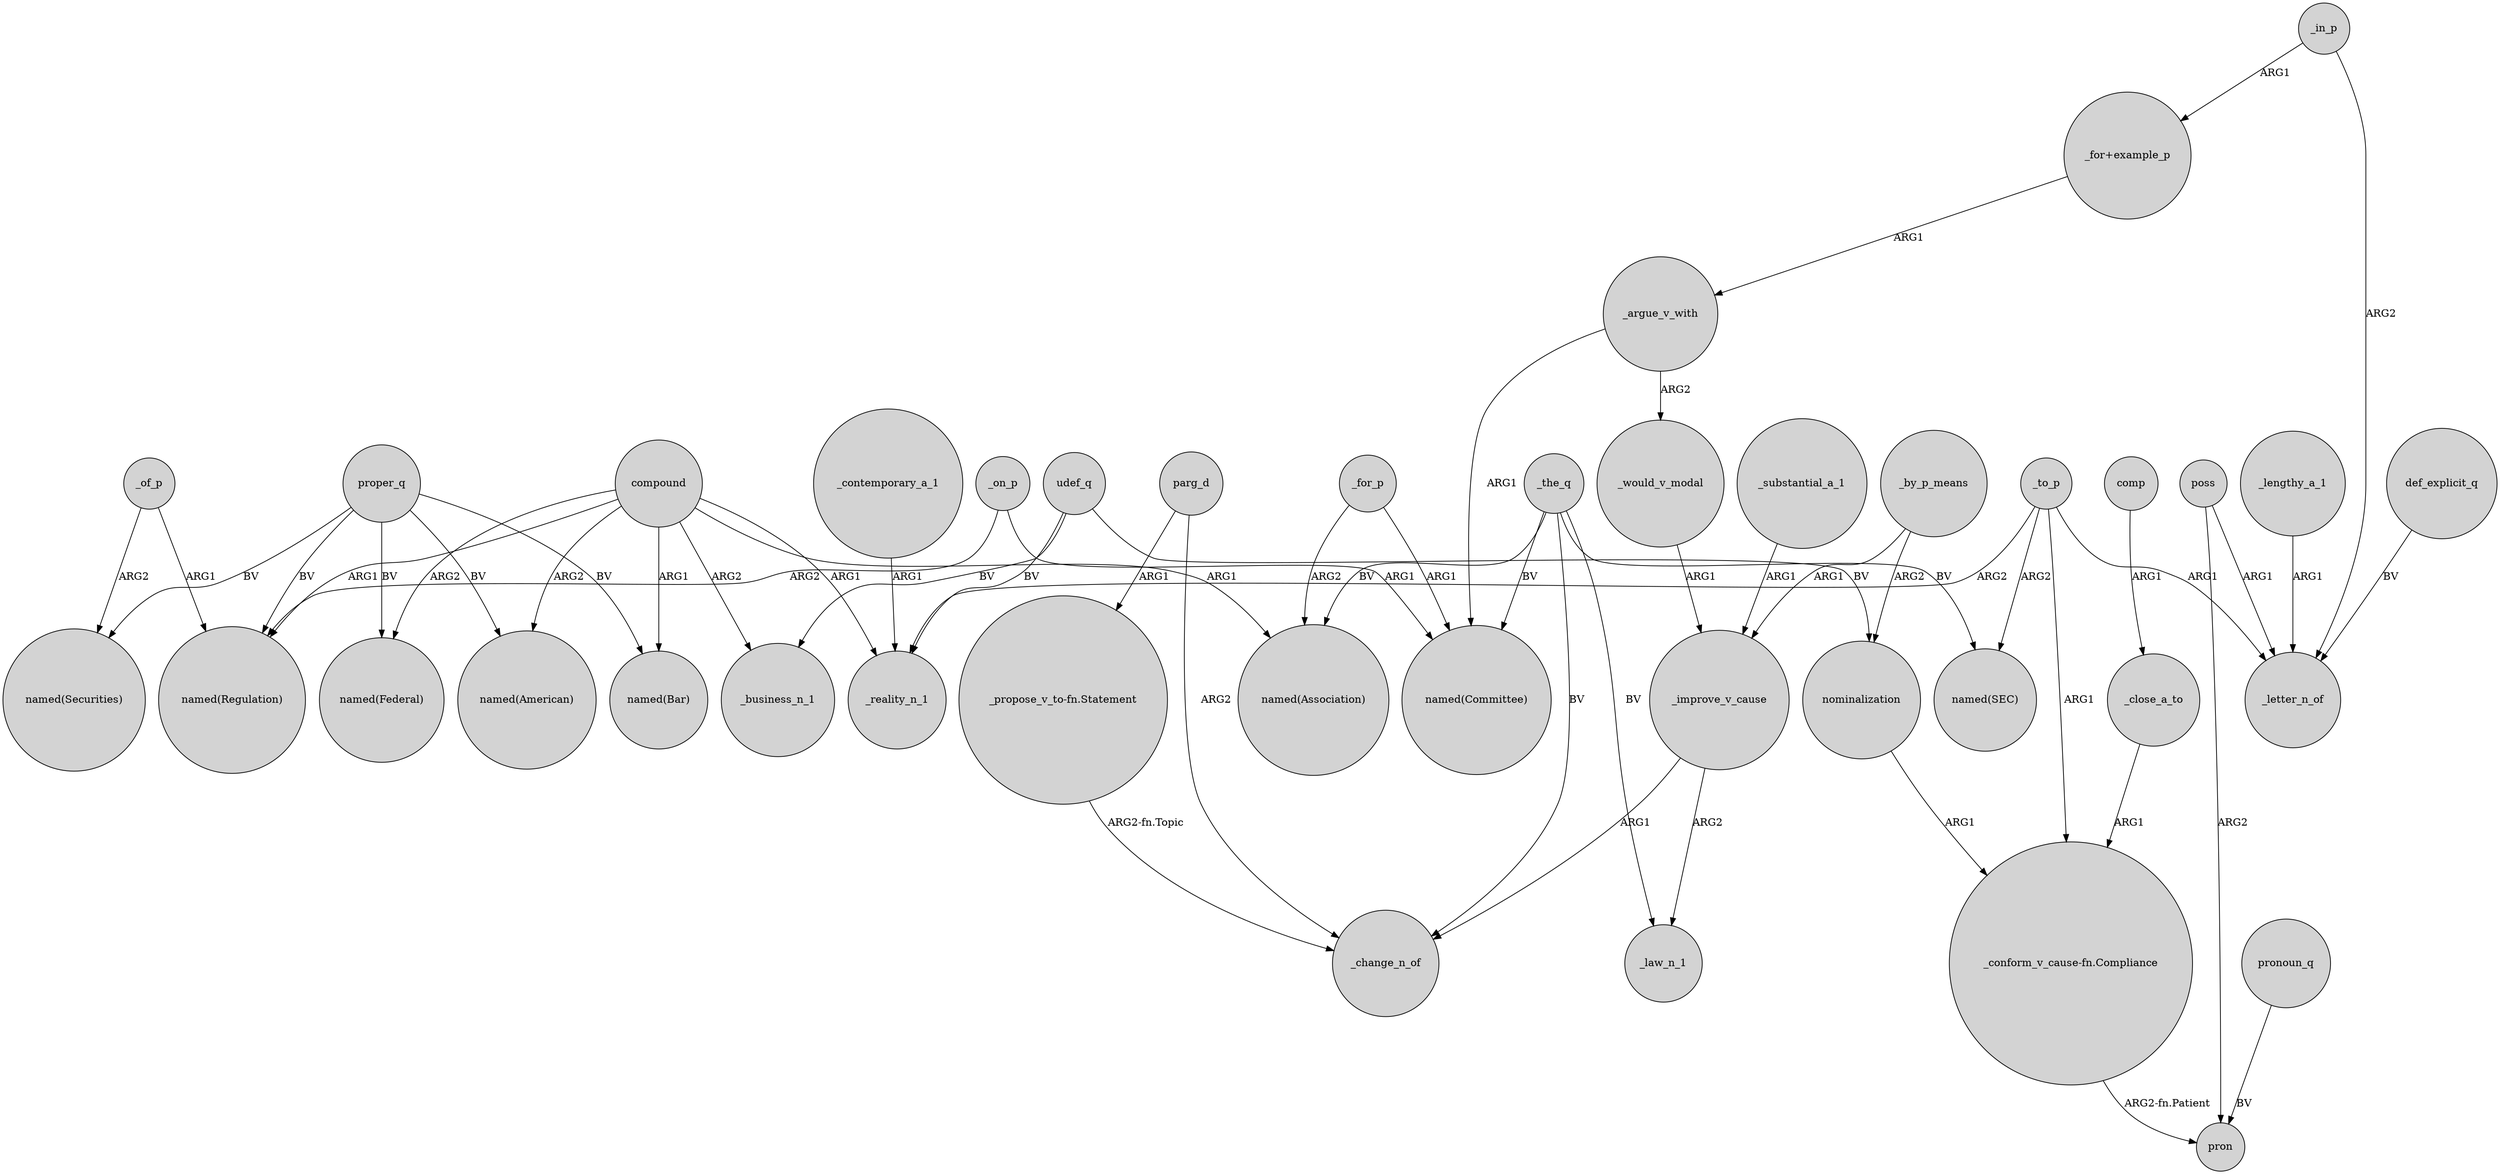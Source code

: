 digraph {
	node [shape=circle style=filled]
	_of_p -> "named(Regulation)" [label=ARG1]
	"_for+example_p" -> _argue_v_with [label=ARG1]
	parg_d -> _change_n_of [label=ARG2]
	_by_p_means -> _improve_v_cause [label=ARG1]
	comp -> _close_a_to [label=ARG1]
	compound -> "named(Bar)" [label=ARG1]
	_by_p_means -> nominalization [label=ARG2]
	poss -> pron [label=ARG2]
	_on_p -> "named(Regulation)" [label=ARG2]
	_to_p -> _reality_n_1 [label=ARG2]
	"_propose_v_to-fn.Statement" -> _change_n_of [label="ARG2-fn.Topic"]
	proper_q -> "named(American)" [label=BV]
	_would_v_modal -> _improve_v_cause [label=ARG1]
	_to_p -> "named(SEC)" [label=ARG2]
	poss -> _letter_n_of [label=ARG1]
	_on_p -> "named(Committee)" [label=ARG1]
	_to_p -> "_conform_v_cause-fn.Compliance" [label=ARG1]
	parg_d -> "_propose_v_to-fn.Statement" [label=ARG1]
	udef_q -> _reality_n_1 [label=BV]
	_argue_v_with -> "named(Committee)" [label=ARG1]
	compound -> "named(Regulation)" [label=ARG1]
	compound -> "named(American)" [label=ARG2]
	proper_q -> "named(Regulation)" [label=BV]
	_close_a_to -> "_conform_v_cause-fn.Compliance" [label=ARG1]
	compound -> _reality_n_1 [label=ARG1]
	pronoun_q -> pron [label=BV]
	_improve_v_cause -> _change_n_of [label=ARG1]
	_to_p -> _letter_n_of [label=ARG1]
	nominalization -> "_conform_v_cause-fn.Compliance" [label=ARG1]
	_in_p -> "_for+example_p" [label=ARG1]
	proper_q -> "named(Bar)" [label=BV]
	_contemporary_a_1 -> _reality_n_1 [label=ARG1]
	_the_q -> _law_n_1 [label=BV]
	def_explicit_q -> _letter_n_of [label=BV]
	proper_q -> "named(Securities)" [label=BV]
	udef_q -> nominalization [label=BV]
	compound -> _business_n_1 [label=ARG2]
	proper_q -> "named(Federal)" [label=BV]
	_for_p -> "named(Association)" [label=ARG2]
	_the_q -> _change_n_of [label=BV]
	udef_q -> _business_n_1 [label=BV]
	_the_q -> "named(Association)" [label=BV]
	_for_p -> "named(Committee)" [label=ARG1]
	_substantial_a_1 -> _improve_v_cause [label=ARG1]
	_the_q -> "named(Committee)" [label=BV]
	compound -> "named(Association)" [label=ARG1]
	compound -> "named(Federal)" [label=ARG2]
	_in_p -> _letter_n_of [label=ARG2]
	_improve_v_cause -> _law_n_1 [label=ARG2]
	_argue_v_with -> _would_v_modal [label=ARG2]
	_of_p -> "named(Securities)" [label=ARG2]
	_the_q -> "named(SEC)" [label=BV]
	"_conform_v_cause-fn.Compliance" -> pron [label="ARG2-fn.Patient"]
	_lengthy_a_1 -> _letter_n_of [label=ARG1]
}
